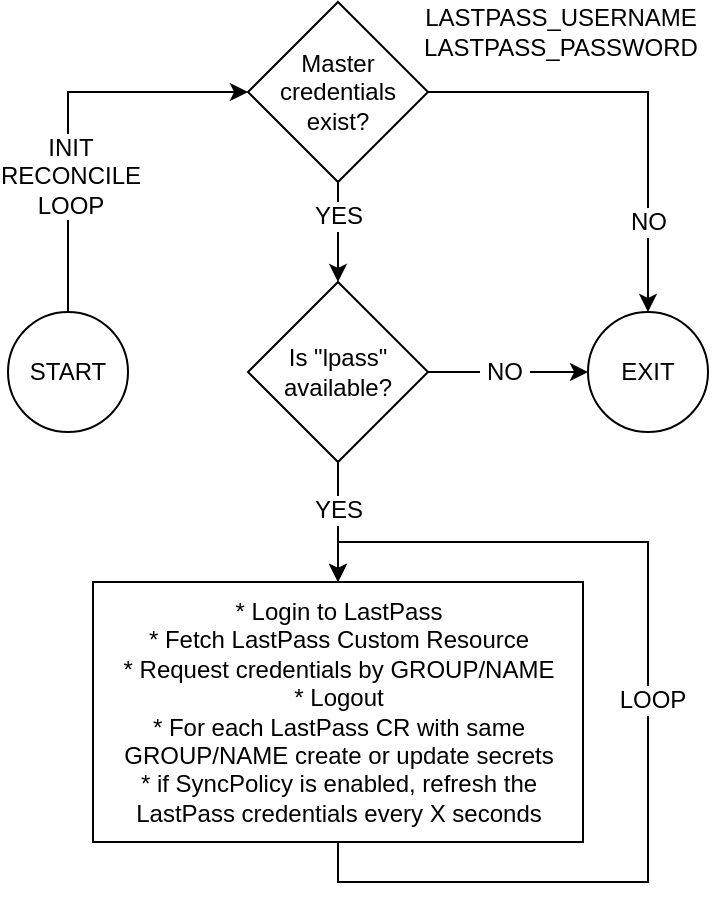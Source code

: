 <mxfile version="10.9.2" type="device"><diagram id="mxhT-nk_Z5r1SEPVQD3O" name="Page-1"><mxGraphModel dx="682" dy="519" grid="1" gridSize="10" guides="1" tooltips="1" connect="1" arrows="1" fold="1" page="1" pageScale="1" pageWidth="827" pageHeight="1169" math="0" shadow="0"><root><mxCell id="0"/><mxCell id="1" parent="0"/><mxCell id="VwHQRXwognxqcHNRHdZv-21" style="edgeStyle=orthogonalEdgeStyle;rounded=0;orthogonalLoop=1;jettySize=auto;html=1;exitX=0.5;exitY=0;exitDx=0;exitDy=0;entryX=0;entryY=0.5;entryDx=0;entryDy=0;" edge="1" parent="1" source="VwHQRXwognxqcHNRHdZv-1" target="VwHQRXwognxqcHNRHdZv-3"><mxGeometry relative="1" as="geometry"/></mxCell><mxCell id="VwHQRXwognxqcHNRHdZv-22" value="INIT&lt;br&gt;RECONCILE&lt;br&gt;LOOP" style="text;html=1;resizable=0;points=[];align=center;verticalAlign=middle;labelBackgroundColor=#ffffff;" vertex="1" connectable="0" parent="VwHQRXwognxqcHNRHdZv-21"><mxGeometry x="-0.313" y="-1" relative="1" as="geometry"><mxPoint as="offset"/></mxGeometry></mxCell><mxCell id="VwHQRXwognxqcHNRHdZv-1" value="START&lt;br&gt;" style="ellipse;whiteSpace=wrap;html=1;aspect=fixed;" vertex="1" parent="1"><mxGeometry x="160" y="315" width="60" height="60" as="geometry"/></mxCell><mxCell id="VwHQRXwognxqcHNRHdZv-2" value="EXIT&lt;br&gt;" style="ellipse;whiteSpace=wrap;html=1;aspect=fixed;" vertex="1" parent="1"><mxGeometry x="450" y="315" width="60" height="60" as="geometry"/></mxCell><mxCell id="VwHQRXwognxqcHNRHdZv-7" style="edgeStyle=orthogonalEdgeStyle;rounded=0;orthogonalLoop=1;jettySize=auto;html=1;entryX=0.5;entryY=0;entryDx=0;entryDy=0;" edge="1" parent="1" source="VwHQRXwognxqcHNRHdZv-3" target="VwHQRXwognxqcHNRHdZv-2"><mxGeometry relative="1" as="geometry"/></mxCell><mxCell id="VwHQRXwognxqcHNRHdZv-8" value="&amp;nbsp;NO&amp;nbsp;&lt;br&gt;" style="text;html=1;resizable=0;points=[];align=center;verticalAlign=middle;labelBackgroundColor=#ffffff;" vertex="1" connectable="0" parent="VwHQRXwognxqcHNRHdZv-7"><mxGeometry x="-0.274" y="-1" relative="1" as="geometry"><mxPoint x="30" y="64" as="offset"/></mxGeometry></mxCell><mxCell id="VwHQRXwognxqcHNRHdZv-12" style="edgeStyle=orthogonalEdgeStyle;rounded=0;orthogonalLoop=1;jettySize=auto;html=1;exitX=0.5;exitY=1;exitDx=0;exitDy=0;entryX=0.5;entryY=0;entryDx=0;entryDy=0;" edge="1" parent="1" source="VwHQRXwognxqcHNRHdZv-3" target="VwHQRXwognxqcHNRHdZv-11"><mxGeometry relative="1" as="geometry"/></mxCell><mxCell id="VwHQRXwognxqcHNRHdZv-13" value="YES" style="text;html=1;resizable=0;points=[];align=center;verticalAlign=middle;labelBackgroundColor=#ffffff;" vertex="1" connectable="0" parent="VwHQRXwognxqcHNRHdZv-12"><mxGeometry x="-0.311" relative="1" as="geometry"><mxPoint as="offset"/></mxGeometry></mxCell><mxCell id="VwHQRXwognxqcHNRHdZv-3" value="Master credentials exist?&lt;br&gt;" style="rhombus;whiteSpace=wrap;html=1;" vertex="1" parent="1"><mxGeometry x="280" y="160" width="90" height="90" as="geometry"/></mxCell><mxCell id="VwHQRXwognxqcHNRHdZv-4" value="LASTPASS_USERNAME&lt;br&gt;LASTPASS_PASSWORD&lt;br&gt;" style="text;html=1;strokeColor=none;fillColor=none;align=center;verticalAlign=middle;whiteSpace=wrap;rounded=0;" vertex="1" parent="1"><mxGeometry x="363" y="160" width="147" height="30" as="geometry"/></mxCell><mxCell id="VwHQRXwognxqcHNRHdZv-14" style="edgeStyle=orthogonalEdgeStyle;rounded=0;orthogonalLoop=1;jettySize=auto;html=1;exitX=1;exitY=0.5;exitDx=0;exitDy=0;entryX=0;entryY=0.5;entryDx=0;entryDy=0;" edge="1" parent="1" source="VwHQRXwognxqcHNRHdZv-11" target="VwHQRXwognxqcHNRHdZv-2"><mxGeometry relative="1" as="geometry"/></mxCell><mxCell id="VwHQRXwognxqcHNRHdZv-15" value="&amp;nbsp;NO&amp;nbsp;&lt;br&gt;" style="text;html=1;resizable=0;points=[];align=center;verticalAlign=middle;labelBackgroundColor=#ffffff;" vertex="1" connectable="0" parent="VwHQRXwognxqcHNRHdZv-14"><mxGeometry x="-0.049" relative="1" as="geometry"><mxPoint as="offset"/></mxGeometry></mxCell><mxCell id="VwHQRXwognxqcHNRHdZv-17" style="edgeStyle=orthogonalEdgeStyle;rounded=0;orthogonalLoop=1;jettySize=auto;html=1;exitX=0.5;exitY=1;exitDx=0;exitDy=0;entryX=0.5;entryY=0;entryDx=0;entryDy=0;" edge="1" parent="1" source="VwHQRXwognxqcHNRHdZv-11" target="VwHQRXwognxqcHNRHdZv-16"><mxGeometry relative="1" as="geometry"/></mxCell><mxCell id="VwHQRXwognxqcHNRHdZv-18" value="YES" style="text;html=1;resizable=0;points=[];align=center;verticalAlign=middle;labelBackgroundColor=#ffffff;" vertex="1" connectable="0" parent="VwHQRXwognxqcHNRHdZv-17"><mxGeometry x="-0.2" relative="1" as="geometry"><mxPoint as="offset"/></mxGeometry></mxCell><mxCell id="VwHQRXwognxqcHNRHdZv-11" value="Is &quot;lpass&quot;&lt;br&gt;available?&lt;br&gt;" style="rhombus;whiteSpace=wrap;html=1;" vertex="1" parent="1"><mxGeometry x="280" y="300" width="90" height="90" as="geometry"/></mxCell><mxCell id="VwHQRXwognxqcHNRHdZv-16" value="* Login to LastPass&lt;br&gt;* Fetch LastPass Custom Resource&lt;br&gt;* Request credentials by GROUP/NAME&lt;br&gt;* Logout&lt;br&gt;* For each LastPass CR with same GROUP/NAME create or update secrets&lt;br&gt;* if SyncPolicy is enabled, refresh the LastPass credentials every X seconds&lt;br&gt;" style="rounded=0;whiteSpace=wrap;html=1;align=center;" vertex="1" parent="1"><mxGeometry x="202.5" y="450" width="245" height="130" as="geometry"/></mxCell><mxCell id="VwHQRXwognxqcHNRHdZv-25" style="edgeStyle=orthogonalEdgeStyle;orthogonalLoop=1;jettySize=auto;html=1;exitX=0.5;exitY=1;exitDx=0;exitDy=0;entryX=0.5;entryY=0;entryDx=0;entryDy=0;rounded=0;" edge="1" parent="1" source="VwHQRXwognxqcHNRHdZv-16" target="VwHQRXwognxqcHNRHdZv-16"><mxGeometry relative="1" as="geometry"><Array as="points"><mxPoint x="325" y="600"/><mxPoint x="480" y="600"/><mxPoint x="480" y="430"/><mxPoint x="325" y="430"/></Array></mxGeometry></mxCell><mxCell id="VwHQRXwognxqcHNRHdZv-26" value="LOOP" style="text;html=1;resizable=0;points=[];align=center;verticalAlign=middle;labelBackgroundColor=#ffffff;" vertex="1" connectable="0" parent="VwHQRXwognxqcHNRHdZv-25"><mxGeometry x="0.025" y="-2" relative="1" as="geometry"><mxPoint as="offset"/></mxGeometry></mxCell></root></mxGraphModel></diagram></mxfile>